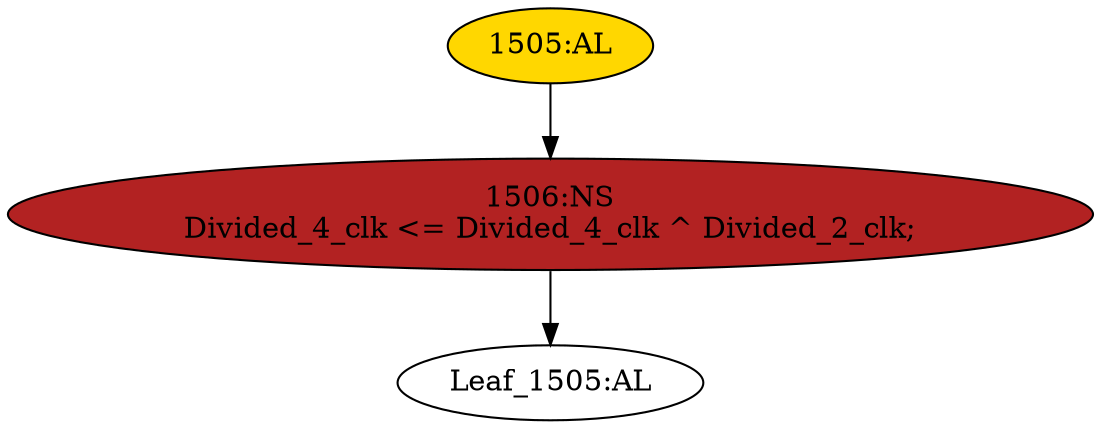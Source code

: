 strict digraph "" {
	node [label="\N"];
	"Leaf_1505:AL"	 [def_var="['Divided_4_clk']",
		label="Leaf_1505:AL"];
	"1505:AL"	 [ast="<pyverilog.vparser.ast.Always object at 0x7fb430335ed0>",
		clk_sens=False,
		fillcolor=gold,
		label="1505:AL",
		sens="['Divided_2_clk']",
		statements="[]",
		style=filled,
		typ=Always,
		use_var="['Divided_4_clk', 'Divided_2_clk']"];
	"1506:NS"	 [ast="<pyverilog.vparser.ast.NonblockingSubstitution object at 0x7fb43033a050>",
		fillcolor=firebrick,
		label="1506:NS
Divided_4_clk <= Divided_4_clk ^ Divided_2_clk;",
		statements="[<pyverilog.vparser.ast.NonblockingSubstitution object at 0x7fb43033a050>]",
		style=filled,
		typ=NonblockingSubstitution];
	"1505:AL" -> "1506:NS"	 [cond="[]",
		lineno=None];
	"1506:NS" -> "Leaf_1505:AL"	 [cond="[]",
		lineno=None];
}
